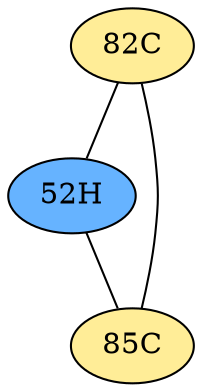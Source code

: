 // The Round Table
graph {
	"82C" [fillcolor="#FFED97" style=radial]
	"52H" [fillcolor="#66B3FF" style=radial]
	"82C" -- "52H" [penwidth=1]
	"82C" [fillcolor="#FFED97" style=radial]
	"85C" [fillcolor="#FFED97" style=radial]
	"82C" -- "85C" [penwidth=1]
	"52H" [fillcolor="#66B3FF" style=radial]
	"85C" [fillcolor="#FFED97" style=radial]
	"52H" -- "85C" [penwidth=1]
}
